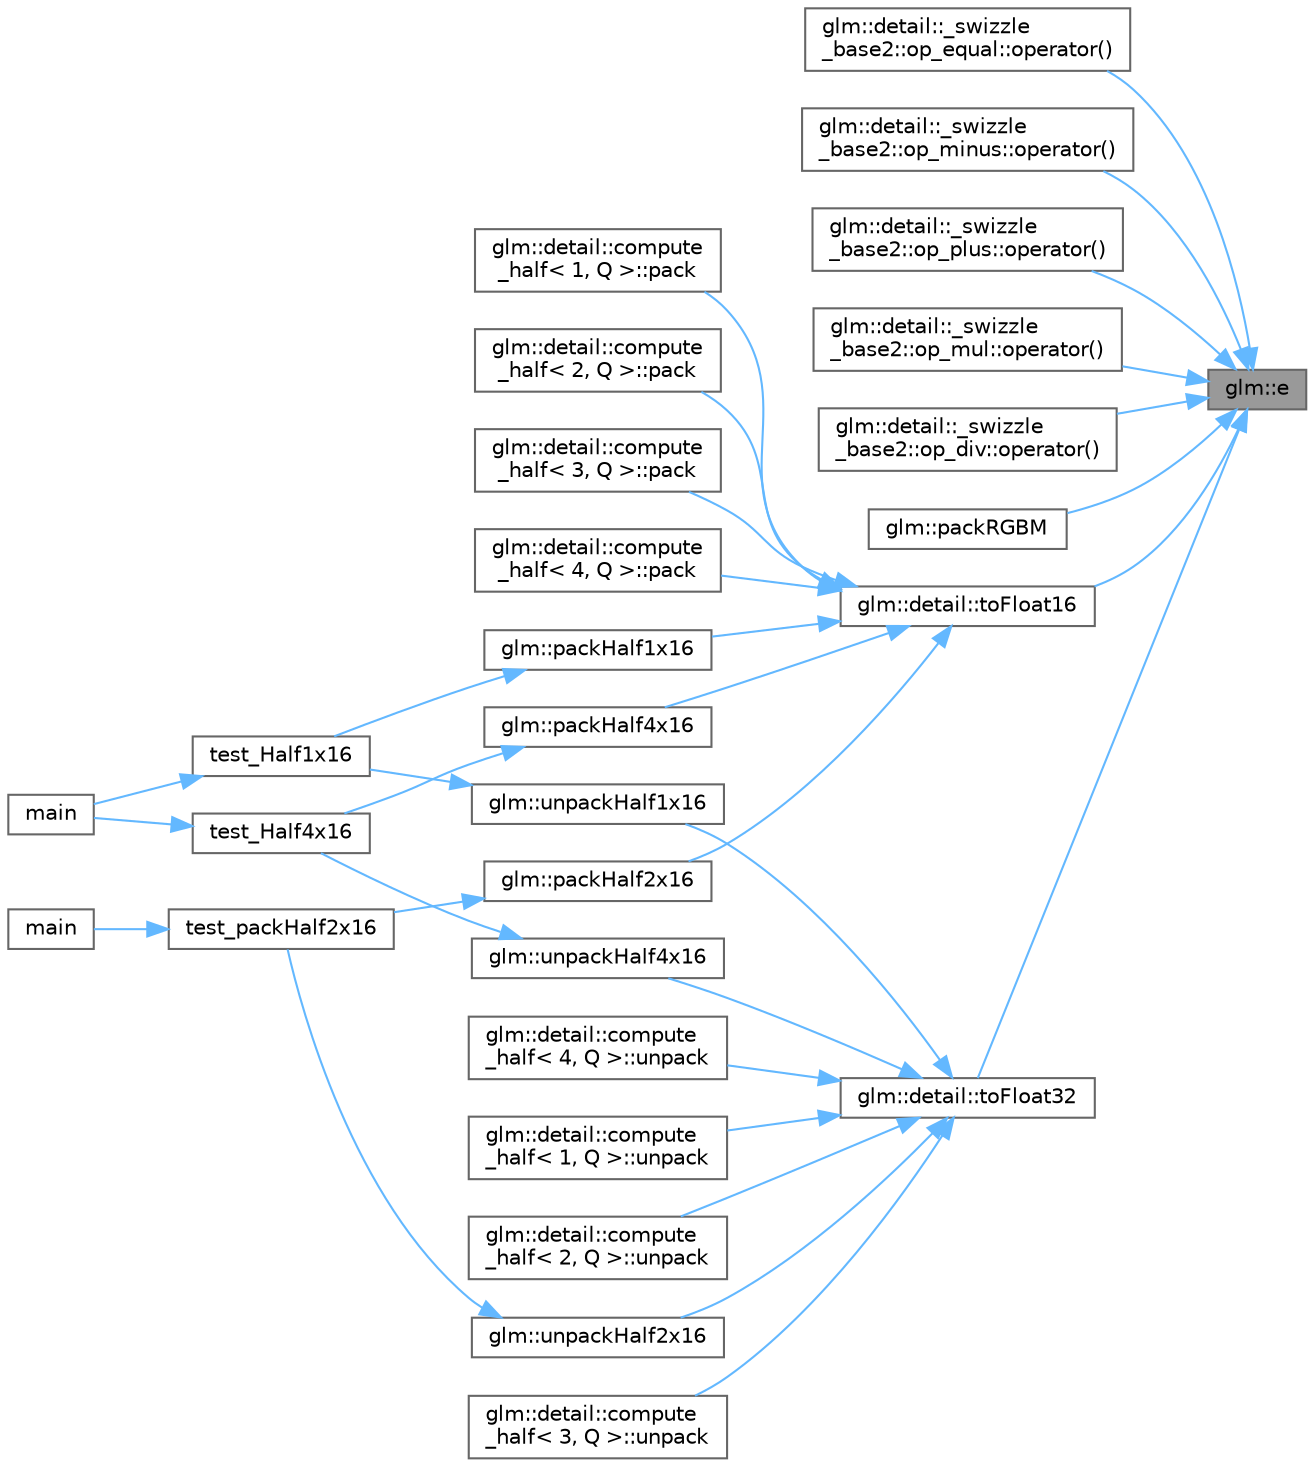 digraph "glm::e"
{
 // LATEX_PDF_SIZE
  bgcolor="transparent";
  edge [fontname=Helvetica,fontsize=10,labelfontname=Helvetica,labelfontsize=10];
  node [fontname=Helvetica,fontsize=10,shape=box,height=0.2,width=0.4];
  rankdir="RL";
  Node1 [id="Node000001",label="glm::e",height=0.2,width=0.4,color="gray40", fillcolor="grey60", style="filled", fontcolor="black",tooltip=" "];
  Node1 -> Node2 [id="edge63_Node000001_Node000002",dir="back",color="steelblue1",style="solid",tooltip=" "];
  Node2 [id="Node000002",label="glm::detail::_swizzle\l_base2::op_equal::operator()",height=0.2,width=0.4,color="grey40", fillcolor="white", style="filled",URL="$structglm_1_1detail_1_1__swizzle__base2_1_1op__equal.html#a9a109fc5bbbb7feac266fb4ec70906d9",tooltip=" "];
  Node1 -> Node3 [id="edge64_Node000001_Node000003",dir="back",color="steelblue1",style="solid",tooltip=" "];
  Node3 [id="Node000003",label="glm::detail::_swizzle\l_base2::op_minus::operator()",height=0.2,width=0.4,color="grey40", fillcolor="white", style="filled",URL="$structglm_1_1detail_1_1__swizzle__base2_1_1op__minus.html#aa5274f602148e50353c4fc8b3b88aedf",tooltip=" "];
  Node1 -> Node4 [id="edge65_Node000001_Node000004",dir="back",color="steelblue1",style="solid",tooltip=" "];
  Node4 [id="Node000004",label="glm::detail::_swizzle\l_base2::op_plus::operator()",height=0.2,width=0.4,color="grey40", fillcolor="white", style="filled",URL="$structglm_1_1detail_1_1__swizzle__base2_1_1op__plus.html#a032117b4db0d3d228cb0f080538cf9f2",tooltip=" "];
  Node1 -> Node5 [id="edge66_Node000001_Node000005",dir="back",color="steelblue1",style="solid",tooltip=" "];
  Node5 [id="Node000005",label="glm::detail::_swizzle\l_base2::op_mul::operator()",height=0.2,width=0.4,color="grey40", fillcolor="white", style="filled",URL="$structglm_1_1detail_1_1__swizzle__base2_1_1op__mul.html#a324cb5e0cf9e1414244ecf3da3b7b0f0",tooltip=" "];
  Node1 -> Node6 [id="edge67_Node000001_Node000006",dir="back",color="steelblue1",style="solid",tooltip=" "];
  Node6 [id="Node000006",label="glm::detail::_swizzle\l_base2::op_div::operator()",height=0.2,width=0.4,color="grey40", fillcolor="white", style="filled",URL="$structglm_1_1detail_1_1__swizzle__base2_1_1op__div.html#a6635d44db04799f33a42c6762ddd8700",tooltip=" "];
  Node1 -> Node7 [id="edge68_Node000001_Node000007",dir="back",color="steelblue1",style="solid",tooltip=" "];
  Node7 [id="Node000007",label="glm::packRGBM",height=0.2,width=0.4,color="grey40", fillcolor="white", style="filled",URL="$namespaceglm.html#ac66795ff0446b1208e128e64dbaf223f",tooltip=" "];
  Node1 -> Node8 [id="edge69_Node000001_Node000008",dir="back",color="steelblue1",style="solid",tooltip=" "];
  Node8 [id="Node000008",label="glm::detail::toFloat16",height=0.2,width=0.4,color="grey40", fillcolor="white", style="filled",URL="$namespaceglm_1_1detail.html#ac16321696a34b41c55f941b319d50652",tooltip=" "];
  Node8 -> Node9 [id="edge70_Node000008_Node000009",dir="back",color="steelblue1",style="solid",tooltip=" "];
  Node9 [id="Node000009",label="glm::detail::compute\l_half\< 1, Q \>::pack",height=0.2,width=0.4,color="grey40", fillcolor="white", style="filled",URL="$structglm_1_1detail_1_1compute__half_3_011_00_01_q_01_4.html#aad16e86817d19132e39143806e9b5aa3",tooltip=" "];
  Node8 -> Node10 [id="edge71_Node000008_Node000010",dir="back",color="steelblue1",style="solid",tooltip=" "];
  Node10 [id="Node000010",label="glm::detail::compute\l_half\< 2, Q \>::pack",height=0.2,width=0.4,color="grey40", fillcolor="white", style="filled",URL="$structglm_1_1detail_1_1compute__half_3_012_00_01_q_01_4.html#a914835bebf31c70c33049ed55ce8d844",tooltip=" "];
  Node8 -> Node11 [id="edge72_Node000008_Node000011",dir="back",color="steelblue1",style="solid",tooltip=" "];
  Node11 [id="Node000011",label="glm::detail::compute\l_half\< 3, Q \>::pack",height=0.2,width=0.4,color="grey40", fillcolor="white", style="filled",URL="$structglm_1_1detail_1_1compute__half_3_013_00_01_q_01_4.html#a8c41f591699b2268678175203be4ca72",tooltip=" "];
  Node8 -> Node12 [id="edge73_Node000008_Node000012",dir="back",color="steelblue1",style="solid",tooltip=" "];
  Node12 [id="Node000012",label="glm::detail::compute\l_half\< 4, Q \>::pack",height=0.2,width=0.4,color="grey40", fillcolor="white", style="filled",URL="$structglm_1_1detail_1_1compute__half_3_014_00_01_q_01_4.html#a6117833bb6bfb491ef1a9e2c60bde10b",tooltip=" "];
  Node8 -> Node13 [id="edge74_Node000008_Node000013",dir="back",color="steelblue1",style="solid",tooltip=" "];
  Node13 [id="Node000013",label="glm::packHalf1x16",height=0.2,width=0.4,color="grey40", fillcolor="white", style="filled",URL="$group__gtc__packing.html#gaba534b320836a35372e00af5771dd1a2",tooltip=" "];
  Node13 -> Node14 [id="edge75_Node000013_Node000014",dir="back",color="steelblue1",style="solid",tooltip=" "];
  Node14 [id="Node000014",label="test_Half1x16",height=0.2,width=0.4,color="grey40", fillcolor="white", style="filled",URL="$_classes_2lib_2glm_2test_2gtc_2gtc__packing_8cpp.html#af51579c8488598f8f63e78a7da290e72",tooltip=" "];
  Node14 -> Node15 [id="edge76_Node000014_Node000015",dir="back",color="steelblue1",style="solid",tooltip=" "];
  Node15 [id="Node000015",label="main",height=0.2,width=0.4,color="grey40", fillcolor="white", style="filled",URL="$_classes_2lib_2glm_2test_2gtc_2gtc__packing_8cpp.html#ae66f6b31b5ad750f1fe042a706a4e3d4",tooltip=" "];
  Node8 -> Node16 [id="edge77_Node000008_Node000016",dir="back",color="steelblue1",style="solid",tooltip=" "];
  Node16 [id="Node000016",label="glm::packHalf2x16",height=0.2,width=0.4,color="grey40", fillcolor="white", style="filled",URL="$group__core__func__packing.html#ga20f134b07db3a3d3a38efb2617388c92",tooltip=" "];
  Node16 -> Node17 [id="edge78_Node000016_Node000017",dir="back",color="steelblue1",style="solid",tooltip=" "];
  Node17 [id="Node000017",label="test_packHalf2x16",height=0.2,width=0.4,color="grey40", fillcolor="white", style="filled",URL="$_classes_2lib_2glm_2test_2core_2core__func__packing_8cpp.html#a5c2895b4643e263b05a3c7f3ce499baa",tooltip=" "];
  Node17 -> Node18 [id="edge79_Node000017_Node000018",dir="back",color="steelblue1",style="solid",tooltip=" "];
  Node18 [id="Node000018",label="main",height=0.2,width=0.4,color="grey40", fillcolor="white", style="filled",URL="$_classes_2lib_2glm_2test_2core_2core__func__packing_8cpp.html#ae66f6b31b5ad750f1fe042a706a4e3d4",tooltip=" "];
  Node8 -> Node19 [id="edge80_Node000008_Node000019",dir="back",color="steelblue1",style="solid",tooltip=" "];
  Node19 [id="Node000019",label="glm::packHalf4x16",height=0.2,width=0.4,color="grey40", fillcolor="white", style="filled",URL="$group__gtc__packing.html#ga8104f0b719b7792491f2b789a6dd6f96",tooltip=" "];
  Node19 -> Node20 [id="edge81_Node000019_Node000020",dir="back",color="steelblue1",style="solid",tooltip=" "];
  Node20 [id="Node000020",label="test_Half4x16",height=0.2,width=0.4,color="grey40", fillcolor="white", style="filled",URL="$_classes_2lib_2glm_2test_2gtc_2gtc__packing_8cpp.html#a5b3e35d1cf0b3b0e349ebec1bad3f9d2",tooltip=" "];
  Node20 -> Node15 [id="edge82_Node000020_Node000015",dir="back",color="steelblue1",style="solid",tooltip=" "];
  Node1 -> Node21 [id="edge83_Node000001_Node000021",dir="back",color="steelblue1",style="solid",tooltip=" "];
  Node21 [id="Node000021",label="glm::detail::toFloat32",height=0.2,width=0.4,color="grey40", fillcolor="white", style="filled",URL="$namespaceglm_1_1detail.html#a8e4719d94d99ee1e625496e04317272b",tooltip=" "];
  Node21 -> Node22 [id="edge84_Node000021_Node000022",dir="back",color="steelblue1",style="solid",tooltip=" "];
  Node22 [id="Node000022",label="glm::detail::compute\l_half\< 1, Q \>::unpack",height=0.2,width=0.4,color="grey40", fillcolor="white", style="filled",URL="$structglm_1_1detail_1_1compute__half_3_011_00_01_q_01_4.html#a4e590e53a8c62f7ae7d8c7c75be86995",tooltip=" "];
  Node21 -> Node23 [id="edge85_Node000021_Node000023",dir="back",color="steelblue1",style="solid",tooltip=" "];
  Node23 [id="Node000023",label="glm::detail::compute\l_half\< 2, Q \>::unpack",height=0.2,width=0.4,color="grey40", fillcolor="white", style="filled",URL="$structglm_1_1detail_1_1compute__half_3_012_00_01_q_01_4.html#a490ac1740c065a2ff30b8d83dc871e77",tooltip=" "];
  Node21 -> Node24 [id="edge86_Node000021_Node000024",dir="back",color="steelblue1",style="solid",tooltip=" "];
  Node24 [id="Node000024",label="glm::detail::compute\l_half\< 3, Q \>::unpack",height=0.2,width=0.4,color="grey40", fillcolor="white", style="filled",URL="$structglm_1_1detail_1_1compute__half_3_013_00_01_q_01_4.html#a5cbcf472cac4a5b8734d3dfc00ae8e0a",tooltip=" "];
  Node21 -> Node25 [id="edge87_Node000021_Node000025",dir="back",color="steelblue1",style="solid",tooltip=" "];
  Node25 [id="Node000025",label="glm::detail::compute\l_half\< 4, Q \>::unpack",height=0.2,width=0.4,color="grey40", fillcolor="white", style="filled",URL="$structglm_1_1detail_1_1compute__half_3_014_00_01_q_01_4.html#a49404eb6d946cf2012667640aacedc16",tooltip=" "];
  Node21 -> Node26 [id="edge88_Node000021_Node000026",dir="back",color="steelblue1",style="solid",tooltip=" "];
  Node26 [id="Node000026",label="glm::unpackHalf1x16",height=0.2,width=0.4,color="grey40", fillcolor="white", style="filled",URL="$group__gtc__packing.html#gaa6eebcdfc746584b7d1823f1d5344fed",tooltip=" "];
  Node26 -> Node14 [id="edge89_Node000026_Node000014",dir="back",color="steelblue1",style="solid",tooltip=" "];
  Node21 -> Node27 [id="edge90_Node000021_Node000027",dir="back",color="steelblue1",style="solid",tooltip=" "];
  Node27 [id="Node000027",label="glm::unpackHalf2x16",height=0.2,width=0.4,color="grey40", fillcolor="white", style="filled",URL="$group__core__func__packing.html#gaf59b52e6b28da9335322c4ae19b5d745",tooltip=" "];
  Node27 -> Node17 [id="edge91_Node000027_Node000017",dir="back",color="steelblue1",style="solid",tooltip=" "];
  Node21 -> Node28 [id="edge92_Node000021_Node000028",dir="back",color="steelblue1",style="solid",tooltip=" "];
  Node28 [id="Node000028",label="glm::unpackHalf4x16",height=0.2,width=0.4,color="grey40", fillcolor="white", style="filled",URL="$group__gtc__packing.html#gaea526d6491ad40401eac34803984bf27",tooltip=" "];
  Node28 -> Node20 [id="edge93_Node000028_Node000020",dir="back",color="steelblue1",style="solid",tooltip=" "];
}
